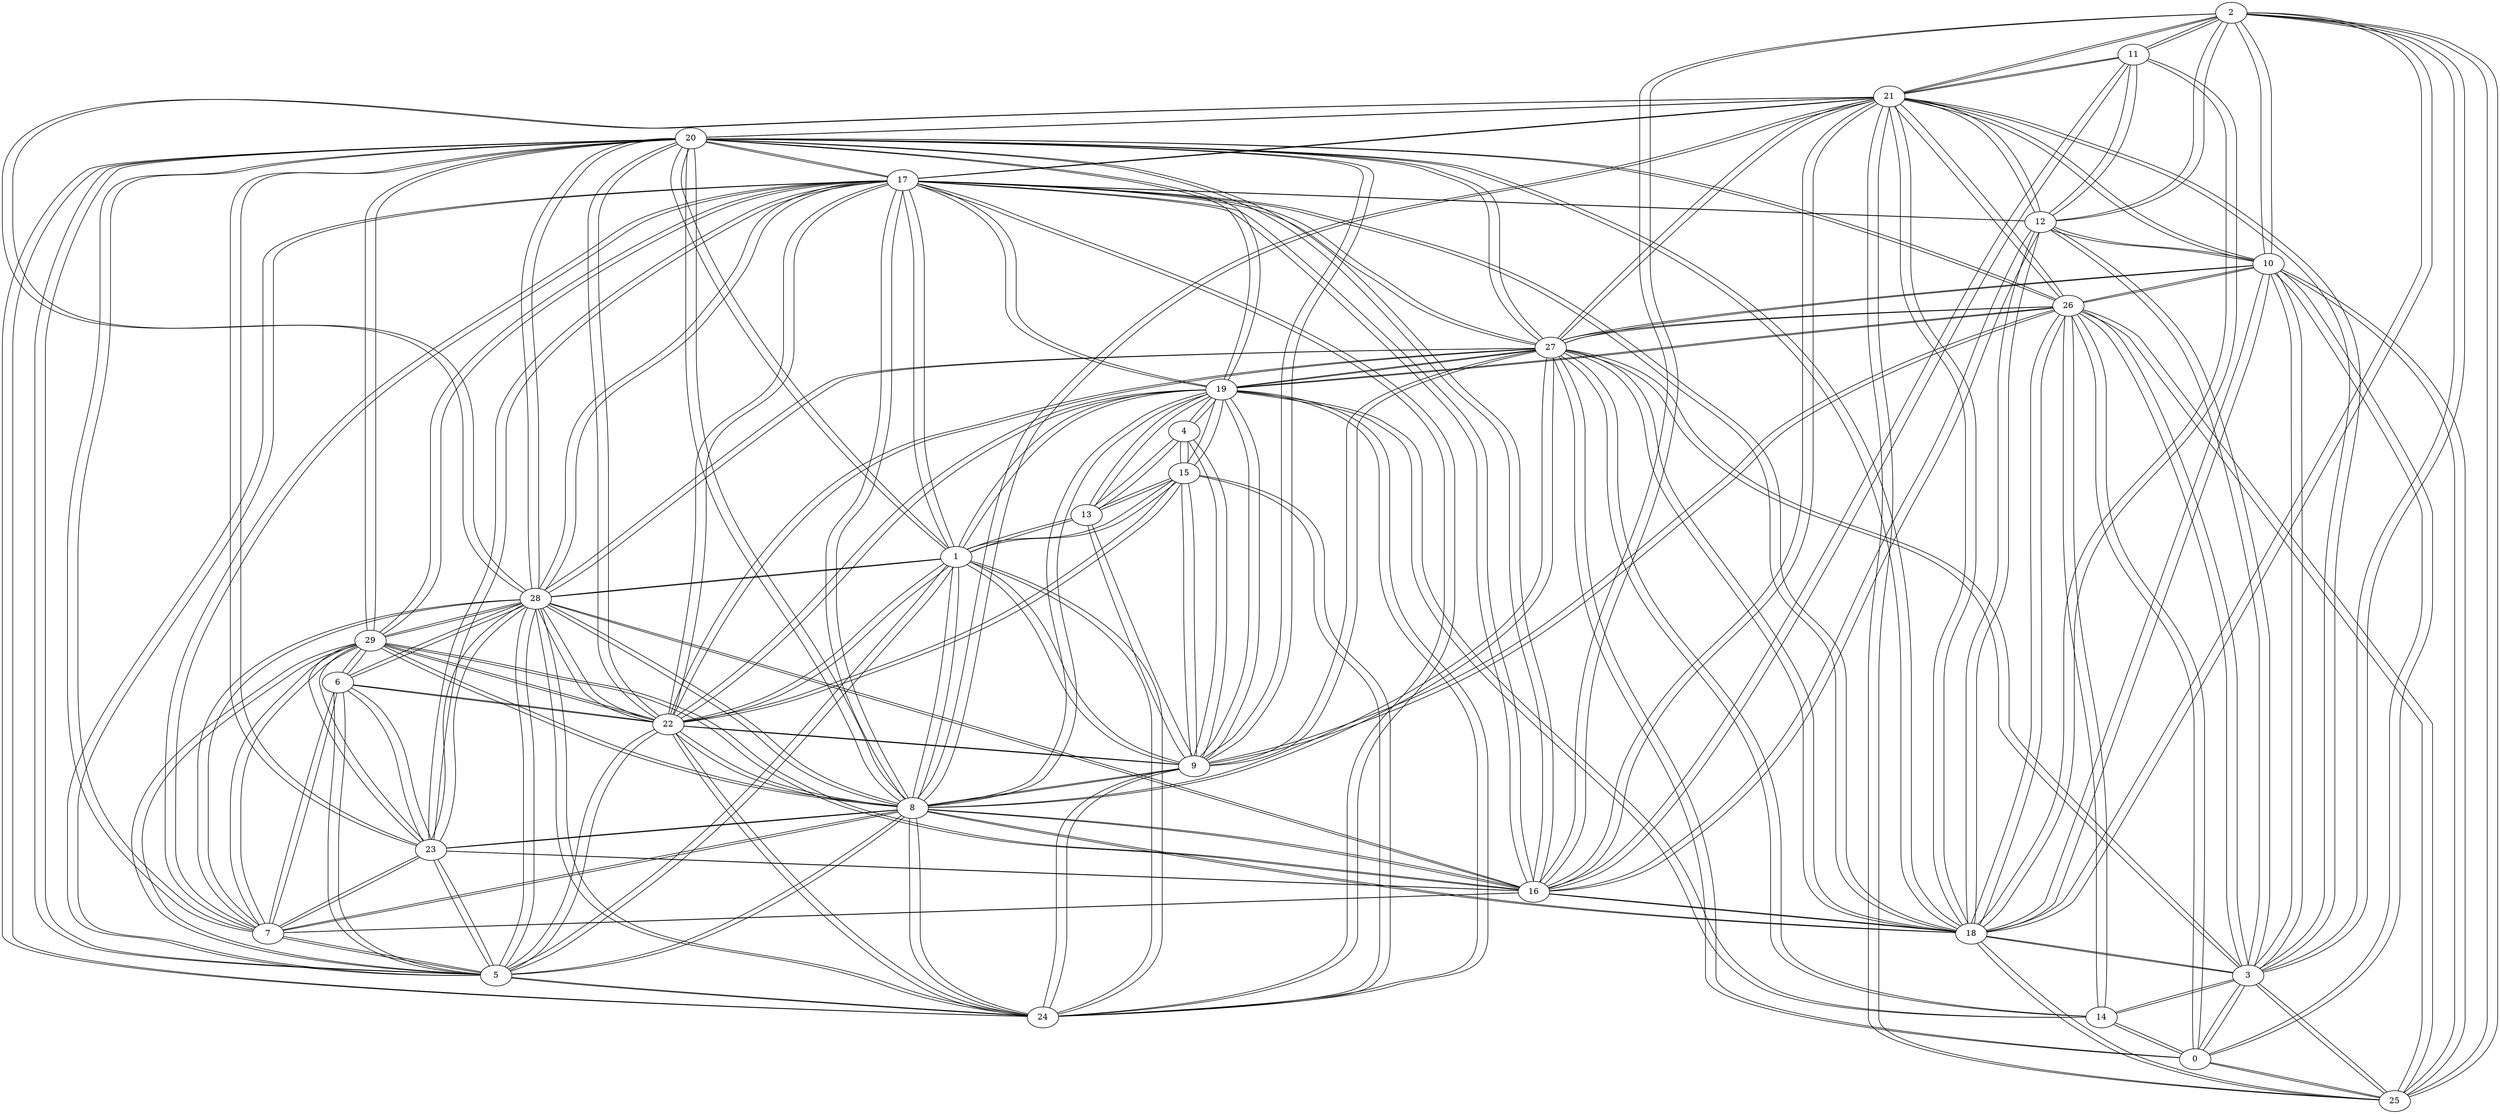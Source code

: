 graph{
2 -- 11;
12 -- 17;
27 -- 0;
15 -- 13;
25 -- 18;
22 -- 24;
8 -- 5;
27 -- 17;
8 -- 17;
11 -- 18;
22 -- 5;
5 -- 22;
12 -- 3;
26 -- 9;
8 -- 7;
12 -- 16;
26 -- 0;
28 -- 8;
5 -- 23;
11 -- 2;
15 -- 24;
28 -- 23;
10 -- 12;
16 -- 8;
28 -- 7;
12 -- 18;
25 -- 10;
26 -- 14;
12 -- 21;
25 -- 26;
27 -- 9;
2 -- 3;
27 -- 3;
28 -- 22;
14 -- 26;
16 -- 17;
22 -- 1;
26 -- 18;
7 -- 20;
15 -- 19;
26 -- 27;
12 -- 2;
24 -- 15;
27 -- 26;
2 -- 16;
10 -- 18;
15 -- 9;
22 -- 17;
8 -- 1;
16 -- 18;
21 -- 20;
24 -- 22;
14 -- 27;
25 -- 0;
26 -- 19;
28 -- 24;
22 -- 6;
8 -- 19;
10 -- 3;
12 -- 10;
15 -- 1;
13 -- 1;
21 -- 28;
6 -- 5;
9 -- 24;
22 -- 20;
27 -- 19;
8 -- 9;
13 -- 15;
11 -- 21;
24 -- 9;
28 -- 6;
9 -- 26;
27 -- 14;
28 -- 20;
5 -- 24;
8 -- 21;
13 -- 19;
26 -- 21;
22 -- 9;
25 -- 2;
25 -- 3;
26 -- 20;
7 -- 29;
14 -- 3;
8 -- 16;
24 -- 20;
6 -- 7;
27 -- 10;
2 -- 12;
16 -- 12;
21 -- 27;
24 -- 28;
16 -- 7;
21 -- 25;
24 -- 17;
8 -- 18;
10 -- 21;
27 -- 18;
10 -- 26;
13 -- 4;
28 -- 16;
16 -- 2;
24 -- 19;
28 -- 5;
10 -- 2;
2 -- 10;
8 -- 20;
14 -- 19;
22 -- 19;
22 -- 8;
27 -- 28;
15 -- 4;
10 -- 25;
5 -- 28;
7 -- 28;
24 -- 8;
26 -- 10;
10 -- 27;
27 -- 21;
7 -- 23;
14 -- 0;
22 -- 15;
27 -- 8;
28 -- 17;
9 -- 27;
13 -- 9;
25 -- 21;
11 -- 16;
21 -- 26;
2 -- 18;
10 -- 0;
28 -- 21;
26 -- 25;
28 -- 1;
16 -- 11;
27 -- 20;
5 -- 29;
11 -- 12;
12 -- 11;
15 -- 22;
26 -- 3;
1 -- 15;
20 -- 7;
29 -- 16;
16 -- 20;
4 -- 15;
19 -- 9;
20 -- 18;
21 -- 8;
0 -- 3;
0 -- 27;
9 -- 4;
18 -- 2;
4 -- 9;
8 -- 29;
19 -- 14;
21 -- 11;
9 -- 22;
19 -- 15;
6 -- 29;
18 -- 11;
19 -- 20;
20 -- 23;
19 -- 1;
20 -- 27;
29 -- 22;
1 -- 28;
17 -- 16;
18 -- 20;
8 -- 22;
0 -- 10;
16 -- 21;
18 -- 17;
20 -- 5;
5 -- 17;
21 -- 10;
23 -- 7;
29 -- 7;
1 -- 20;
3 -- 2;
17 -- 20;
17 -- 24;
18 -- 10;
21 -- 3;
22 -- 27;
23 -- 29;
17 -- 5;
18 -- 26;
3 -- 14;
21 -- 16;
23 -- 16;
1 -- 17;
17 -- 7;
17 -- 22;
20 -- 28;
3 -- 27;
6 -- 28;
19 -- 13;
5 -- 20;
21 -- 17;
29 -- 23;
2 -- 21;
9 -- 13;
29 -- 17;
7 -- 5;
29 -- 20;
3 -- 0;
9 -- 8;
17 -- 19;
19 -- 17;
20 -- 1;
20 -- 21;
21 -- 18;
23 -- 8;
7 -- 17;
9 -- 20;
17 -- 1;
20 -- 8;
9 -- 1;
17 -- 21;
23 -- 6;
23 -- 20;
20 -- 16;
3 -- 12;
17 -- 28;
29 -- 6;
20 -- 22;
1 -- 8;
3 -- 25;
19 -- 22;
3 -- 21;
28 -- 29;
7 -- 16;
19 -- 27;
24 -- 5;
17 -- 27;
20 -- 17;
20 -- 29;
0 -- 25;
5 -- 7;
18 -- 3;
22 -- 28;
20 -- 24;
5 -- 1;
9 -- 19;
17 -- 12;
18 -- 16;
1 -- 22;
16 -- 29;
19 -- 4;
19 -- 24;
1 -- 9;
16 -- 23;
23 -- 28;
24 -- 1;
8 -- 23;
18 -- 21;
23 -- 17;
28 -- 27;
4 -- 13;
7 -- 6;
18 -- 12;
8 -- 27;
21 -- 12;
23 -- 5;
1 -- 13;
29 -- 28;
1 -- 19;
5 -- 6;
18 -- 8;
27 -- 22;
9 -- 15;
17 -- 29;
20 -- 9;
29 -- 8;
0 -- 26;
6 -- 23;
17 -- 8;
19 -- 8;
1 -- 24;
3 -- 26;
5 -- 8;
4 -- 19;
6 -- 22;
8 -- 28;
17 -- 18;
17 -- 23;
18 -- 27;
21 -- 2;
3 -- 10;
7 -- 8;
3 -- 18;
8 -- 24;
29 -- 5;
0 -- 14;
2 -- 25;
16 -- 28;
18 -- 25;
19 -- 26;
20 -- 19;
20 -- 26;
22 -- 29;
1 -- 5;
}
